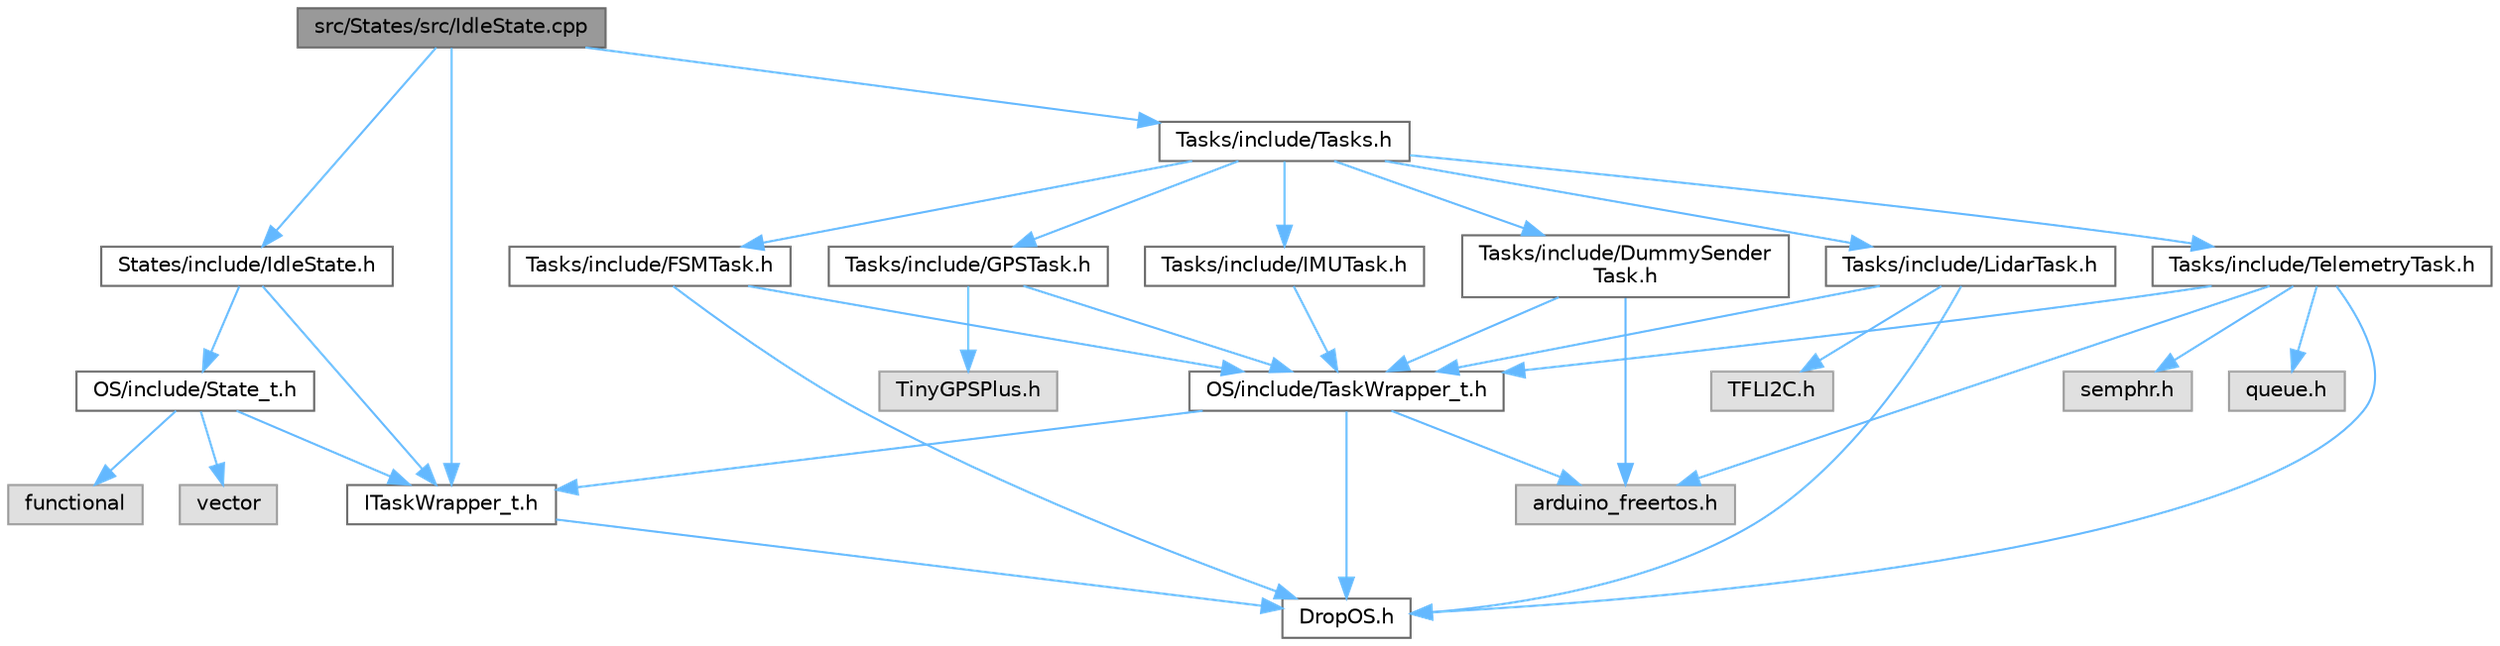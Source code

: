 digraph "src/States/src/IdleState.cpp"
{
 // LATEX_PDF_SIZE
  bgcolor="transparent";
  edge [fontname=Helvetica,fontsize=10,labelfontname=Helvetica,labelfontsize=10];
  node [fontname=Helvetica,fontsize=10,shape=box,height=0.2,width=0.4];
  Node1 [id="Node000001",label="src/States/src/IdleState.cpp",height=0.2,width=0.4,color="gray40", fillcolor="grey60", style="filled", fontcolor="black",tooltip=" "];
  Node1 -> Node2 [id="edge1_Node000001_Node000002",color="steelblue1",style="solid",tooltip=" "];
  Node2 [id="Node000002",label="States/include/IdleState.h",height=0.2,width=0.4,color="grey40", fillcolor="white", style="filled",URL="$_idle_state_8h.html",tooltip=" "];
  Node2 -> Node3 [id="edge2_Node000002_Node000003",color="steelblue1",style="solid",tooltip=" "];
  Node3 [id="Node000003",label="OS/include/State_t.h",height=0.2,width=0.4,color="grey40", fillcolor="white", style="filled",URL="$_state__t_8h.html",tooltip=" "];
  Node3 -> Node4 [id="edge3_Node000003_Node000004",color="steelblue1",style="solid",tooltip=" "];
  Node4 [id="Node000004",label="functional",height=0.2,width=0.4,color="grey60", fillcolor="#E0E0E0", style="filled",tooltip=" "];
  Node3 -> Node5 [id="edge4_Node000003_Node000005",color="steelblue1",style="solid",tooltip=" "];
  Node5 [id="Node000005",label="vector",height=0.2,width=0.4,color="grey60", fillcolor="#E0E0E0", style="filled",tooltip=" "];
  Node3 -> Node6 [id="edge5_Node000003_Node000006",color="steelblue1",style="solid",tooltip=" "];
  Node6 [id="Node000006",label="ITaskWrapper_t.h",height=0.2,width=0.4,color="grey40", fillcolor="white", style="filled",URL="$_i_task_wrapper__t_8h.html",tooltip=" "];
  Node6 -> Node7 [id="edge6_Node000006_Node000007",color="steelblue1",style="solid",tooltip=" "];
  Node7 [id="Node000007",label="DropOS.h",height=0.2,width=0.4,color="grey40", fillcolor="white", style="filled",URL="$_drop_o_s_8h.html",tooltip=" "];
  Node2 -> Node6 [id="edge7_Node000002_Node000006",color="steelblue1",style="solid",tooltip=" "];
  Node1 -> Node8 [id="edge8_Node000001_Node000008",color="steelblue1",style="solid",tooltip=" "];
  Node8 [id="Node000008",label="Tasks/include/Tasks.h",height=0.2,width=0.4,color="grey40", fillcolor="white", style="filled",URL="$_tasks_8h.html",tooltip=" "];
  Node8 -> Node9 [id="edge9_Node000008_Node000009",color="steelblue1",style="solid",tooltip=" "];
  Node9 [id="Node000009",label="Tasks/include/DummySender\lTask.h",height=0.2,width=0.4,color="grey40", fillcolor="white", style="filled",URL="$_dummy_sender_task_8h.html",tooltip=" "];
  Node9 -> Node10 [id="edge10_Node000009_Node000010",color="steelblue1",style="solid",tooltip=" "];
  Node10 [id="Node000010",label="arduino_freertos.h",height=0.2,width=0.4,color="grey60", fillcolor="#E0E0E0", style="filled",tooltip=" "];
  Node9 -> Node11 [id="edge11_Node000009_Node000011",color="steelblue1",style="solid",tooltip=" "];
  Node11 [id="Node000011",label="OS/include/TaskWrapper_t.h",height=0.2,width=0.4,color="grey40", fillcolor="white", style="filled",URL="$_task_wrapper__t_8h.html",tooltip=" "];
  Node11 -> Node10 [id="edge12_Node000011_Node000010",color="steelblue1",style="solid",tooltip=" "];
  Node11 -> Node6 [id="edge13_Node000011_Node000006",color="steelblue1",style="solid",tooltip=" "];
  Node11 -> Node7 [id="edge14_Node000011_Node000007",color="steelblue1",style="solid",tooltip=" "];
  Node8 -> Node12 [id="edge15_Node000008_Node000012",color="steelblue1",style="solid",tooltip=" "];
  Node12 [id="Node000012",label="Tasks/include/TelemetryTask.h",height=0.2,width=0.4,color="grey40", fillcolor="white", style="filled",URL="$_telemetry_task_8h.html",tooltip=" "];
  Node12 -> Node10 [id="edge16_Node000012_Node000010",color="steelblue1",style="solid",tooltip=" "];
  Node12 -> Node13 [id="edge17_Node000012_Node000013",color="steelblue1",style="solid",tooltip=" "];
  Node13 [id="Node000013",label="queue.h",height=0.2,width=0.4,color="grey60", fillcolor="#E0E0E0", style="filled",tooltip=" "];
  Node12 -> Node14 [id="edge18_Node000012_Node000014",color="steelblue1",style="solid",tooltip=" "];
  Node14 [id="Node000014",label="semphr.h",height=0.2,width=0.4,color="grey60", fillcolor="#E0E0E0", style="filled",tooltip=" "];
  Node12 -> Node11 [id="edge19_Node000012_Node000011",color="steelblue1",style="solid",tooltip=" "];
  Node12 -> Node7 [id="edge20_Node000012_Node000007",color="steelblue1",style="solid",tooltip=" "];
  Node8 -> Node15 [id="edge21_Node000008_Node000015",color="steelblue1",style="solid",tooltip=" "];
  Node15 [id="Node000015",label="Tasks/include/LidarTask.h",height=0.2,width=0.4,color="grey40", fillcolor="white", style="filled",URL="$_lidar_task_8h.html",tooltip=" "];
  Node15 -> Node11 [id="edge22_Node000015_Node000011",color="steelblue1",style="solid",tooltip=" "];
  Node15 -> Node7 [id="edge23_Node000015_Node000007",color="steelblue1",style="solid",tooltip=" "];
  Node15 -> Node16 [id="edge24_Node000015_Node000016",color="steelblue1",style="solid",tooltip=" "];
  Node16 [id="Node000016",label="TFLI2C.h",height=0.2,width=0.4,color="grey60", fillcolor="#E0E0E0", style="filled",tooltip=" "];
  Node8 -> Node17 [id="edge25_Node000008_Node000017",color="steelblue1",style="solid",tooltip=" "];
  Node17 [id="Node000017",label="Tasks/include/GPSTask.h",height=0.2,width=0.4,color="grey40", fillcolor="white", style="filled",URL="$_g_p_s_task_8h.html",tooltip=" "];
  Node17 -> Node18 [id="edge26_Node000017_Node000018",color="steelblue1",style="solid",tooltip=" "];
  Node18 [id="Node000018",label="TinyGPSPlus.h",height=0.2,width=0.4,color="grey60", fillcolor="#E0E0E0", style="filled",tooltip=" "];
  Node17 -> Node11 [id="edge27_Node000017_Node000011",color="steelblue1",style="solid",tooltip=" "];
  Node8 -> Node19 [id="edge28_Node000008_Node000019",color="steelblue1",style="solid",tooltip=" "];
  Node19 [id="Node000019",label="Tasks/include/IMUTask.h",height=0.2,width=0.4,color="grey40", fillcolor="white", style="filled",URL="$_i_m_u_task_8h.html",tooltip=" "];
  Node19 -> Node11 [id="edge29_Node000019_Node000011",color="steelblue1",style="solid",tooltip=" "];
  Node8 -> Node20 [id="edge30_Node000008_Node000020",color="steelblue1",style="solid",tooltip=" "];
  Node20 [id="Node000020",label="Tasks/include/FSMTask.h",height=0.2,width=0.4,color="grey40", fillcolor="white", style="filled",URL="$_f_s_m_task_8h.html",tooltip=" "];
  Node20 -> Node11 [id="edge31_Node000020_Node000011",color="steelblue1",style="solid",tooltip=" "];
  Node20 -> Node7 [id="edge32_Node000020_Node000007",color="steelblue1",style="solid",tooltip=" "];
  Node1 -> Node6 [id="edge33_Node000001_Node000006",color="steelblue1",style="solid",tooltip=" "];
}
